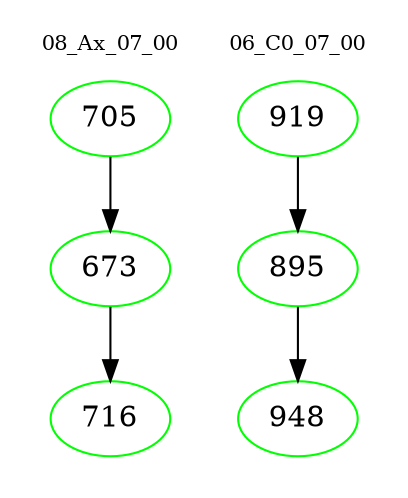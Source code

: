 digraph{
subgraph cluster_0 {
color = white
label = "08_Ax_07_00";
fontsize=10;
T0_705 [label="705", color="green"]
T0_705 -> T0_673 [color="black"]
T0_673 [label="673", color="green"]
T0_673 -> T0_716 [color="black"]
T0_716 [label="716", color="green"]
}
subgraph cluster_1 {
color = white
label = "06_C0_07_00";
fontsize=10;
T1_919 [label="919", color="green"]
T1_919 -> T1_895 [color="black"]
T1_895 [label="895", color="green"]
T1_895 -> T1_948 [color="black"]
T1_948 [label="948", color="green"]
}
}
